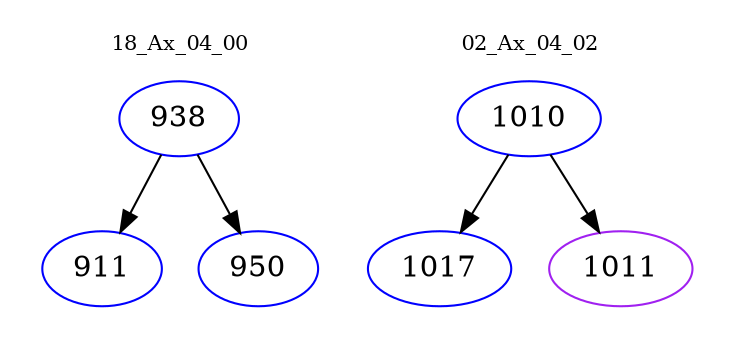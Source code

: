 digraph{
subgraph cluster_0 {
color = white
label = "18_Ax_04_00";
fontsize=10;
T0_938 [label="938", color="blue"]
T0_938 -> T0_911 [color="black"]
T0_911 [label="911", color="blue"]
T0_938 -> T0_950 [color="black"]
T0_950 [label="950", color="blue"]
}
subgraph cluster_1 {
color = white
label = "02_Ax_04_02";
fontsize=10;
T1_1010 [label="1010", color="blue"]
T1_1010 -> T1_1017 [color="black"]
T1_1017 [label="1017", color="blue"]
T1_1010 -> T1_1011 [color="black"]
T1_1011 [label="1011", color="purple"]
}
}
